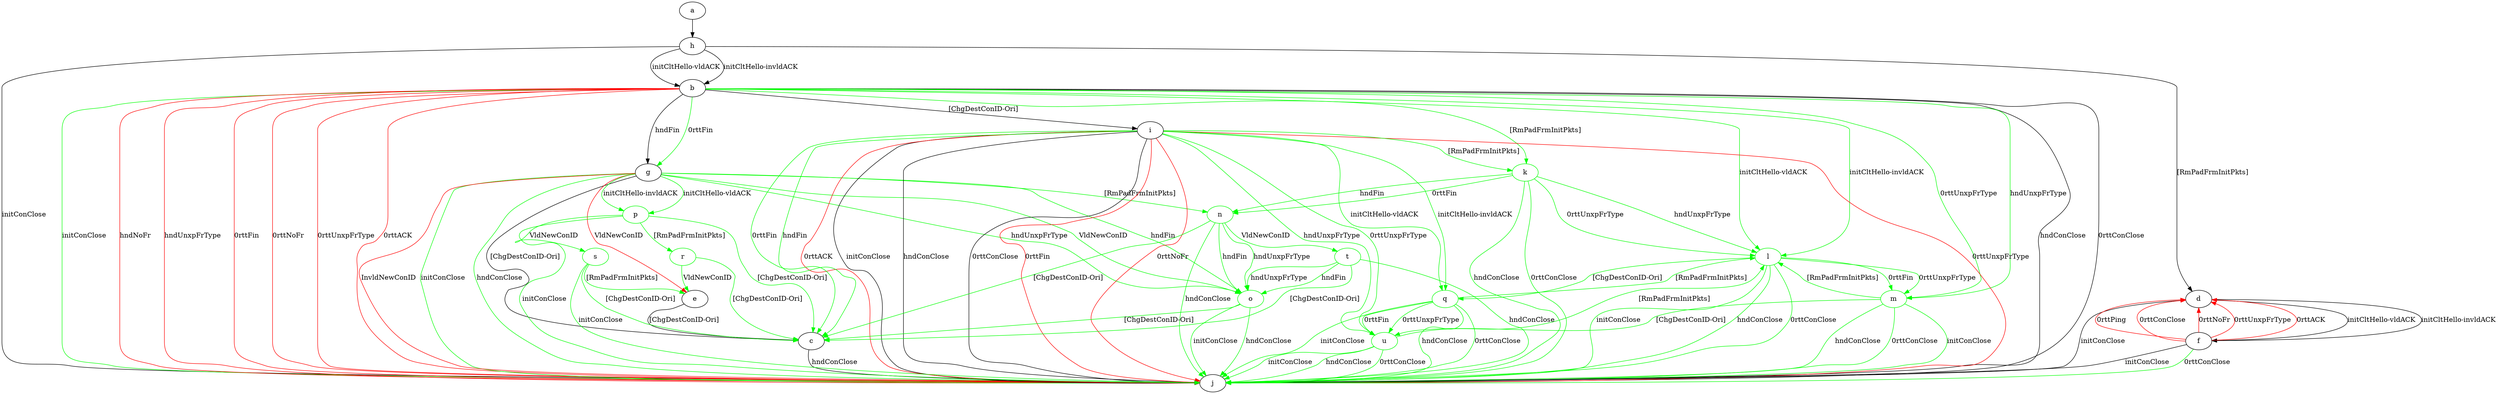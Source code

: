 digraph "" {
	a -> h	[key=0];
	b -> g	[key=0,
		label="hndFin "];
	b -> g	[key=1,
		color=green,
		label="0rttFin "];
	b -> i	[key=0,
		label="[ChgDestConID-Ori] "];
	b -> j	[key=0,
		label="hndConClose "];
	b -> j	[key=1,
		label="0rttConClose "];
	b -> j	[key=2,
		color=green,
		label="initConClose "];
	b -> j	[key=3,
		color=red,
		label="hndNoFr "];
	b -> j	[key=4,
		color=red,
		label="hndUnxpFrType "];
	b -> j	[key=5,
		color=red,
		label="0rttFin "];
	b -> j	[key=6,
		color=red,
		label="0rttNoFr "];
	b -> j	[key=7,
		color=red,
		label="0rttUnxpFrType "];
	b -> j	[key=8,
		color=red,
		label="0rttACK "];
	k	[color=green];
	b -> k	[key=0,
		color=green,
		label="[RmPadFrmInitPkts] "];
	l	[color=green];
	b -> l	[key=0,
		color=green,
		label="initCltHello-vldACK "];
	b -> l	[key=1,
		color=green,
		label="initCltHello-invldACK "];
	m	[color=green];
	b -> m	[key=0,
		color=green,
		label="hndUnxpFrType "];
	b -> m	[key=1,
		color=green,
		label="0rttUnxpFrType "];
	c -> j	[key=0,
		label="hndConClose "];
	d -> f	[key=0,
		label="initCltHello-vldACK "];
	d -> f	[key=1,
		label="initCltHello-invldACK "];
	d -> j	[key=0,
		label="initConClose "];
	e -> c	[key=0,
		label="[ChgDestConID-Ori] "];
	f -> d	[key=0,
		color=red,
		label="0rttPing "];
	f -> d	[key=1,
		color=red,
		label="0rttConClose "];
	f -> d	[key=2,
		color=red,
		label="0rttNoFr "];
	f -> d	[key=3,
		color=red,
		label="0rttUnxpFrType "];
	f -> d	[key=4,
		color=red,
		label="0rttACK "];
	f -> j	[key=0,
		label="initConClose "];
	f -> j	[key=1,
		color=green,
		label="0rttConClose "];
	g -> c	[key=0,
		label="[ChgDestConID-Ori] "];
	g -> e	[key=0,
		color=red,
		label="VldNewConID "];
	g -> j	[key=0,
		color=green,
		label="initConClose "];
	g -> j	[key=1,
		color=green,
		label="hndConClose "];
	g -> j	[key=2,
		color=red,
		label="InvldNewConID "];
	n	[color=green];
	g -> n	[key=0,
		color=green,
		label="[RmPadFrmInitPkts] "];
	o	[color=green];
	g -> o	[key=0,
		color=green,
		label="hndFin "];
	g -> o	[key=1,
		color=green,
		label="hndUnxpFrType "];
	g -> o	[key=2,
		color=green,
		label="VldNewConID "];
	p	[color=green];
	g -> p	[key=0,
		color=green,
		label="initCltHello-vldACK "];
	g -> p	[key=1,
		color=green,
		label="initCltHello-invldACK "];
	h -> b	[key=0,
		label="initCltHello-vldACK "];
	h -> b	[key=1,
		label="initCltHello-invldACK "];
	h -> d	[key=0,
		label="[RmPadFrmInitPkts] "];
	h -> j	[key=0,
		label="initConClose "];
	i -> c	[key=0,
		color=green,
		label="hndFin "];
	i -> c	[key=1,
		color=green,
		label="0rttFin "];
	i -> j	[key=0,
		label="initConClose "];
	i -> j	[key=1,
		label="hndConClose "];
	i -> j	[key=2,
		label="0rttConClose "];
	i -> j	[key=3,
		color=red,
		label="0rttFin "];
	i -> j	[key=4,
		color=red,
		label="0rttNoFr "];
	i -> j	[key=5,
		color=red,
		label="0rttUnxpFrType "];
	i -> j	[key=6,
		color=red,
		label="0rttACK "];
	i -> k	[key=0,
		color=green,
		label="[RmPadFrmInitPkts] "];
	q	[color=green];
	i -> q	[key=0,
		color=green,
		label="initCltHello-vldACK "];
	i -> q	[key=1,
		color=green,
		label="initCltHello-invldACK "];
	u	[color=green];
	i -> u	[key=0,
		color=green,
		label="hndUnxpFrType "];
	i -> u	[key=1,
		color=green,
		label="0rttUnxpFrType "];
	k -> j	[key=0,
		color=green,
		label="hndConClose "];
	k -> j	[key=1,
		color=green,
		label="0rttConClose "];
	k -> l	[key=0,
		color=green,
		label="hndUnxpFrType "];
	k -> l	[key=1,
		color=green,
		label="0rttUnxpFrType "];
	k -> n	[key=0,
		color=green,
		label="hndFin "];
	k -> n	[key=1,
		color=green,
		label="0rttFin "];
	l -> j	[key=0,
		color=green,
		label="initConClose "];
	l -> j	[key=1,
		color=green,
		label="hndConClose "];
	l -> j	[key=2,
		color=green,
		label="0rttConClose "];
	l -> m	[key=0,
		color=green,
		label="0rttFin "];
	l -> m	[key=1,
		color=green,
		label="0rttUnxpFrType "];
	l -> q	[key=0,
		color=green,
		label="[ChgDestConID-Ori] "];
	m -> j	[key=0,
		color=green,
		label="initConClose "];
	m -> j	[key=1,
		color=green,
		label="hndConClose "];
	m -> j	[key=2,
		color=green,
		label="0rttConClose "];
	m -> l	[key=0,
		color=green,
		label="[RmPadFrmInitPkts] "];
	m -> u	[key=0,
		color=green,
		label="[ChgDestConID-Ori] "];
	n -> c	[key=0,
		color=green,
		label="[ChgDestConID-Ori] "];
	n -> j	[key=0,
		color=green,
		label="hndConClose "];
	n -> o	[key=0,
		color=green,
		label="hndFin "];
	n -> o	[key=1,
		color=green,
		label="hndUnxpFrType "];
	t	[color=green];
	n -> t	[key=0,
		color=green,
		label="VldNewConID "];
	o -> c	[key=0,
		color=green,
		label="[ChgDestConID-Ori] "];
	o -> j	[key=0,
		color=green,
		label="initConClose "];
	o -> j	[key=1,
		color=green,
		label="hndConClose "];
	p -> c	[key=0,
		color=green,
		label="[ChgDestConID-Ori] "];
	p -> j	[key=0,
		color=green,
		label="initConClose "];
	r	[color=green];
	p -> r	[key=0,
		color=green,
		label="[RmPadFrmInitPkts] "];
	s	[color=green];
	p -> s	[key=0,
		color=green,
		label="VldNewConID "];
	q -> j	[key=0,
		color=green,
		label="initConClose "];
	q -> j	[key=1,
		color=green,
		label="hndConClose "];
	q -> j	[key=2,
		color=green,
		label="0rttConClose "];
	q -> l	[key=0,
		color=green,
		label="[RmPadFrmInitPkts] "];
	q -> u	[key=0,
		color=green,
		label="0rttFin "];
	q -> u	[key=1,
		color=green,
		label="0rttUnxpFrType "];
	r -> c	[key=0,
		color=green,
		label="[ChgDestConID-Ori] "];
	r -> e	[key=0,
		color=green,
		label="VldNewConID "];
	s -> c	[key=0,
		color=green,
		label="[ChgDestConID-Ori] "];
	s -> e	[key=0,
		color=green,
		label="[RmPadFrmInitPkts] "];
	s -> j	[key=0,
		color=green,
		label="initConClose "];
	t -> c	[key=0,
		color=green,
		label="[ChgDestConID-Ori] "];
	t -> j	[key=0,
		color=green,
		label="hndConClose "];
	t -> o	[key=0,
		color=green,
		label="hndFin "];
	t -> o	[key=1,
		color=green,
		label="hndUnxpFrType "];
	u -> j	[key=0,
		color=green,
		label="initConClose "];
	u -> j	[key=1,
		color=green,
		label="hndConClose "];
	u -> j	[key=2,
		color=green,
		label="0rttConClose "];
	u -> l	[key=0,
		color=green,
		label="[RmPadFrmInitPkts] "];
}
